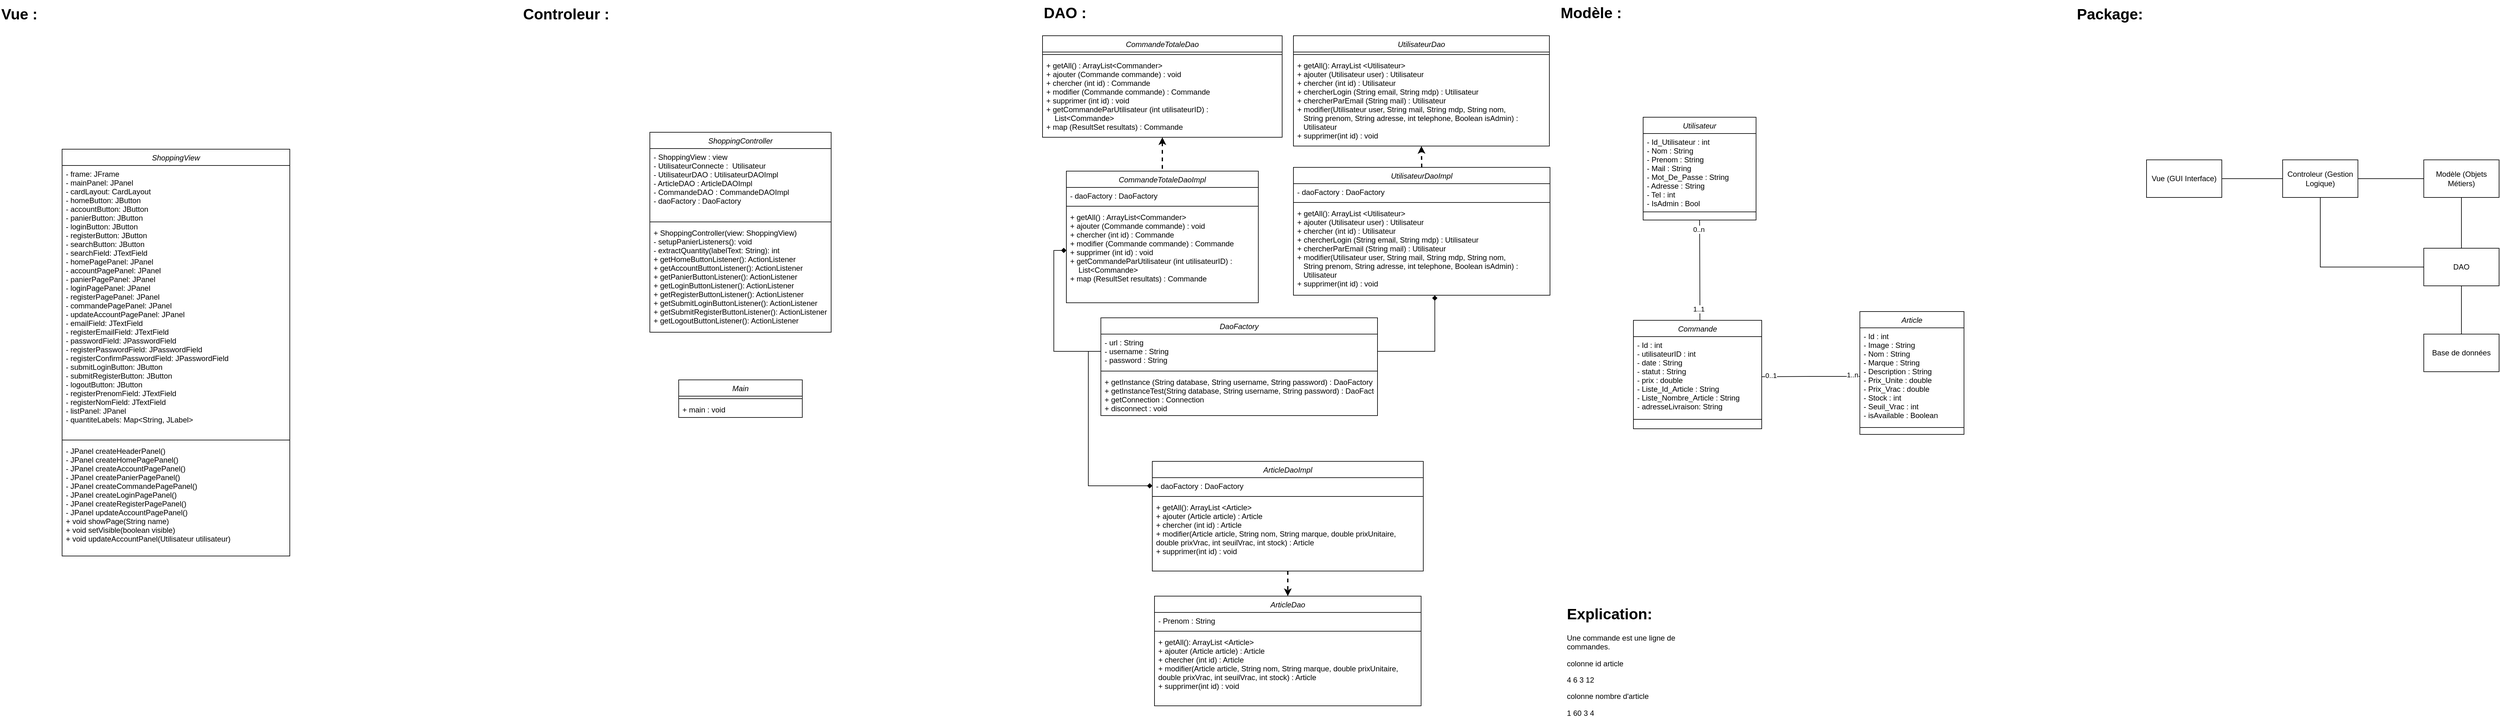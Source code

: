 <mxfile version="26.2.13">
  <diagram id="C5RBs43oDa-KdzZeNtuy" name="Page-1">
    <mxGraphModel dx="1250" dy="589" grid="0" gridSize="15" guides="1" tooltips="1" connect="1" arrows="1" fold="1" page="1" pageScale="1" pageWidth="827" pageHeight="1169" background="none" math="0" shadow="0">
      <root>
        <mxCell id="WIyWlLk6GJQsqaUBKTNV-0" />
        <mxCell id="WIyWlLk6GJQsqaUBKTNV-1" parent="WIyWlLk6GJQsqaUBKTNV-0" />
        <mxCell id="eA_Phum9mv0MIodBfqR5-6" style="edgeStyle=orthogonalEdgeStyle;rounded=0;orthogonalLoop=1;jettySize=auto;html=1;exitX=0.5;exitY=1;exitDx=0;exitDy=0;entryX=0.5;entryY=0;entryDx=0;entryDy=0;strokeWidth=2;dashed=1;" parent="WIyWlLk6GJQsqaUBKTNV-1" source="zkfFHV4jXpPFQw0GAbJ--0" target="_gGad9FiiaPd4enUCd2u-27" edge="1">
          <mxGeometry relative="1" as="geometry" />
        </mxCell>
        <mxCell id="zkfFHV4jXpPFQw0GAbJ--0" value="ArticleDaoImpl" style="swimlane;fontStyle=2;align=center;verticalAlign=top;childLayout=stackLayout;horizontal=1;startSize=26;horizontalStack=0;resizeParent=1;resizeLast=0;collapsible=1;marginBottom=0;rounded=0;shadow=0;strokeWidth=1;" parent="WIyWlLk6GJQsqaUBKTNV-1" vertex="1">
          <mxGeometry x="1010" y="736" width="432" height="175" as="geometry">
            <mxRectangle x="230" y="140" width="160" height="26" as="alternateBounds" />
          </mxGeometry>
        </mxCell>
        <mxCell id="zkfFHV4jXpPFQw0GAbJ--1" value="- daoFactory : DaoFactory" style="text;align=left;verticalAlign=top;spacingLeft=4;spacingRight=4;overflow=hidden;rotatable=0;points=[[0,0.5],[1,0.5]];portConstraint=eastwest;" parent="zkfFHV4jXpPFQw0GAbJ--0" vertex="1">
          <mxGeometry y="26" width="432" height="26" as="geometry" />
        </mxCell>
        <mxCell id="zkfFHV4jXpPFQw0GAbJ--4" value="" style="line;html=1;strokeWidth=1;align=left;verticalAlign=middle;spacingTop=-1;spacingLeft=3;spacingRight=3;rotatable=0;labelPosition=right;points=[];portConstraint=eastwest;" parent="zkfFHV4jXpPFQw0GAbJ--0" vertex="1">
          <mxGeometry y="52" width="432" height="8" as="geometry" />
        </mxCell>
        <mxCell id="zkfFHV4jXpPFQw0GAbJ--5" value="+ getAll(): ArrayList &lt;Article&gt; &#xa;+ ajouter (Article article) : Article&#xa;+ chercher (int id) : Article&#xa;+ modifier(Article article, String nom, String marque, double prixUnitaire, &#xa;double prixVrac, int seuilVrac, int stock) : Article&#xa;+ supprimer(int id) : void" style="text;align=left;verticalAlign=top;spacingLeft=4;spacingRight=4;overflow=hidden;rotatable=0;points=[[0,0.5],[1,0.5]];portConstraint=eastwest;" parent="zkfFHV4jXpPFQw0GAbJ--0" vertex="1">
          <mxGeometry y="60" width="432" height="115" as="geometry" />
        </mxCell>
        <mxCell id="VbPlPjavXo8CKthwoIQm-4" value="CommandeTotaleDaoImpl" style="swimlane;fontStyle=2;align=center;verticalAlign=top;childLayout=stackLayout;horizontal=1;startSize=26;horizontalStack=0;resizeParent=1;resizeLast=0;collapsible=1;marginBottom=0;rounded=0;shadow=0;strokeWidth=1;" parent="WIyWlLk6GJQsqaUBKTNV-1" vertex="1">
          <mxGeometry x="873" y="273" width="306" height="210" as="geometry">
            <mxRectangle x="230" y="140" width="160" height="26" as="alternateBounds" />
          </mxGeometry>
        </mxCell>
        <mxCell id="VbPlPjavXo8CKthwoIQm-5" value="- daoFactory : DaoFactory" style="text;align=left;verticalAlign=top;spacingLeft=4;spacingRight=4;overflow=hidden;rotatable=0;points=[[0,0.5],[1,0.5]];portConstraint=eastwest;" parent="VbPlPjavXo8CKthwoIQm-4" vertex="1">
          <mxGeometry y="26" width="306" height="26" as="geometry" />
        </mxCell>
        <mxCell id="VbPlPjavXo8CKthwoIQm-10" value="" style="line;html=1;strokeWidth=1;align=left;verticalAlign=middle;spacingTop=-1;spacingLeft=3;spacingRight=3;rotatable=0;labelPosition=right;points=[];portConstraint=eastwest;" parent="VbPlPjavXo8CKthwoIQm-4" vertex="1">
          <mxGeometry y="52" width="306" height="8" as="geometry" />
        </mxCell>
        <mxCell id="VbPlPjavXo8CKthwoIQm-11" value="+ getAll() : ArrayList&lt;Commander&gt;&#xa;+ ajouter (Commande commande) : void&#xa;+ chercher (int id) : Commande&#xa;+ modifier (Commande commande) : Commande&#xa;+ supprimer (int id) : void&#xa;+ getCommandeParUtilisateur (int utilisateurID) : &#xa;    List&lt;Commande&gt;&#xa;+ map (ResultSet resultats) : Commande" style="text;align=left;verticalAlign=top;spacingLeft=4;spacingRight=4;overflow=hidden;rotatable=0;points=[[0,0.5],[1,0.5]];portConstraint=eastwest;" parent="VbPlPjavXo8CKthwoIQm-4" vertex="1">
          <mxGeometry y="60" width="306" height="133" as="geometry" />
        </mxCell>
        <mxCell id="aJVNdu5gyN5oH490tWRa-0" value="DaoFactory" style="swimlane;fontStyle=2;align=center;verticalAlign=top;childLayout=stackLayout;horizontal=1;startSize=26;horizontalStack=0;resizeParent=1;resizeLast=0;collapsible=1;marginBottom=0;rounded=0;shadow=0;strokeWidth=1;" parent="WIyWlLk6GJQsqaUBKTNV-1" vertex="1">
          <mxGeometry x="928" y="507" width="441" height="156" as="geometry">
            <mxRectangle x="230" y="140" width="160" height="26" as="alternateBounds" />
          </mxGeometry>
        </mxCell>
        <mxCell id="aJVNdu5gyN5oH490tWRa-1" value="- url : String&#xa;- username : String&#xa;- password : String" style="text;align=left;verticalAlign=top;spacingLeft=4;spacingRight=4;overflow=hidden;rotatable=0;points=[[0,0.5],[1,0.5]];portConstraint=eastwest;" parent="aJVNdu5gyN5oH490tWRa-0" vertex="1">
          <mxGeometry y="26" width="441" height="55" as="geometry" />
        </mxCell>
        <mxCell id="aJVNdu5gyN5oH490tWRa-6" value="" style="line;html=1;strokeWidth=1;align=left;verticalAlign=middle;spacingTop=-1;spacingLeft=3;spacingRight=3;rotatable=0;labelPosition=right;points=[];portConstraint=eastwest;" parent="aJVNdu5gyN5oH490tWRa-0" vertex="1">
          <mxGeometry y="81" width="441" height="8" as="geometry" />
        </mxCell>
        <mxCell id="aJVNdu5gyN5oH490tWRa-7" value="+ getInstance (String database, String username, String password) : DaoFactory&#xa;+ getInstanceTest(String database, String username, String password) : DaoFactory&#xa;+ getConnection : Connection&#xa;+ disconnect : void" style="text;align=left;verticalAlign=top;spacingLeft=4;spacingRight=4;overflow=hidden;rotatable=0;points=[[0,0.5],[1,0.5]];portConstraint=eastwest;" parent="aJVNdu5gyN5oH490tWRa-0" vertex="1">
          <mxGeometry y="89" width="441" height="67" as="geometry" />
        </mxCell>
        <mxCell id="eA_Phum9mv0MIodBfqR5-3" style="edgeStyle=orthogonalEdgeStyle;rounded=0;orthogonalLoop=1;jettySize=auto;html=1;exitX=0.5;exitY=0;exitDx=0;exitDy=0;entryX=0.5;entryY=1;entryDx=0;entryDy=0;dashed=1;strokeWidth=2;" parent="WIyWlLk6GJQsqaUBKTNV-1" source="_gGad9FiiaPd4enUCd2u-1" target="_gGad9FiiaPd4enUCd2u-13" edge="1">
          <mxGeometry relative="1" as="geometry" />
        </mxCell>
        <mxCell id="_gGad9FiiaPd4enUCd2u-1" value="UtilisateurDaoImpl" style="swimlane;fontStyle=2;align=center;verticalAlign=top;childLayout=stackLayout;horizontal=1;startSize=26;horizontalStack=0;resizeParent=1;resizeLast=0;collapsible=1;marginBottom=0;rounded=0;shadow=0;strokeWidth=1;" parent="WIyWlLk6GJQsqaUBKTNV-1" vertex="1">
          <mxGeometry x="1235" y="267" width="409" height="204" as="geometry">
            <mxRectangle x="230" y="140" width="160" height="26" as="alternateBounds" />
          </mxGeometry>
        </mxCell>
        <mxCell id="_gGad9FiiaPd4enUCd2u-2" value="- daoFactory : DaoFactory" style="text;align=left;verticalAlign=top;spacingLeft=4;spacingRight=4;overflow=hidden;rotatable=0;points=[[0,0.5],[1,0.5]];portConstraint=eastwest;" parent="_gGad9FiiaPd4enUCd2u-1" vertex="1">
          <mxGeometry y="26" width="409" height="26" as="geometry" />
        </mxCell>
        <mxCell id="_gGad9FiiaPd4enUCd2u-3" value="" style="line;html=1;strokeWidth=1;align=left;verticalAlign=middle;spacingTop=-1;spacingLeft=3;spacingRight=3;rotatable=0;labelPosition=right;points=[];portConstraint=eastwest;" parent="_gGad9FiiaPd4enUCd2u-1" vertex="1">
          <mxGeometry y="52" width="409" height="8" as="geometry" />
        </mxCell>
        <mxCell id="_gGad9FiiaPd4enUCd2u-4" value="+ getAll(): ArrayList &lt;Utilisateur&gt; &#xa;+ ajouter (Utilisateur user) : Utilisateur&#xa;+ chercher (int id) : Utilisateur&#xa;+ chercherLogin (String email, String mdp) : Utilisateur&#xa;+ chercherParEmail (String mail) : Utilisateur&#xa;+ modifier(Utilisateur user, String mail, String mdp, String nom, &#xa;   String prenom, String adresse, int telephone, Boolean isAdmin) : &#xa;   Utilisateur&#xa;+ supprimer(int id) : void" style="text;align=left;verticalAlign=top;spacingLeft=4;spacingRight=4;overflow=hidden;rotatable=0;points=[[0,0.5],[1,0.5]];portConstraint=eastwest;" parent="_gGad9FiiaPd4enUCd2u-1" vertex="1">
          <mxGeometry y="60" width="409" height="144" as="geometry" />
        </mxCell>
        <mxCell id="_gGad9FiiaPd4enUCd2u-13" value="UtilisateurDao" style="swimlane;fontStyle=2;align=center;verticalAlign=top;childLayout=stackLayout;horizontal=1;startSize=26;horizontalStack=0;resizeParent=1;resizeLast=0;collapsible=1;marginBottom=0;rounded=0;shadow=0;strokeWidth=1;" parent="WIyWlLk6GJQsqaUBKTNV-1" vertex="1">
          <mxGeometry x="1235" y="57" width="408" height="176" as="geometry">
            <mxRectangle x="230" y="140" width="160" height="26" as="alternateBounds" />
          </mxGeometry>
        </mxCell>
        <mxCell id="_gGad9FiiaPd4enUCd2u-15" value="" style="line;html=1;strokeWidth=1;align=left;verticalAlign=middle;spacingTop=-1;spacingLeft=3;spacingRight=3;rotatable=0;labelPosition=right;points=[];portConstraint=eastwest;" parent="_gGad9FiiaPd4enUCd2u-13" vertex="1">
          <mxGeometry y="26" width="408" height="8" as="geometry" />
        </mxCell>
        <mxCell id="_gGad9FiiaPd4enUCd2u-16" value="+ getAll(): ArrayList &lt;Utilisateur&gt; &#xa;+ ajouter (Utilisateur user) : Utilisateur&#xa;+ chercher (int id) : Utilisateur&#xa;+ chercherLogin (String email, String mdp) : Utilisateur&#xa;+ chercherParEmail (String mail) : Utilisateur&#xa;+ modifier(Utilisateur user, String mail, String mdp, String nom, &#xa;   String prenom, String adresse, int telephone, Boolean isAdmin) : &#xa;   Utilisateur&#xa;+ supprimer(int id) : void" style="text;align=left;verticalAlign=top;spacingLeft=4;spacingRight=4;overflow=hidden;rotatable=0;points=[[0,0.5],[1,0.5]];portConstraint=eastwest;" parent="_gGad9FiiaPd4enUCd2u-13" vertex="1">
          <mxGeometry y="34" width="408" height="142" as="geometry" />
        </mxCell>
        <mxCell id="_gGad9FiiaPd4enUCd2u-23" value="CommandeTotaleDao" style="swimlane;fontStyle=2;align=center;verticalAlign=top;childLayout=stackLayout;horizontal=1;startSize=26;horizontalStack=0;resizeParent=1;resizeLast=0;collapsible=1;marginBottom=0;rounded=0;shadow=0;strokeWidth=1;" parent="WIyWlLk6GJQsqaUBKTNV-1" vertex="1">
          <mxGeometry x="835" y="57" width="382" height="162" as="geometry">
            <mxRectangle x="230" y="140" width="160" height="26" as="alternateBounds" />
          </mxGeometry>
        </mxCell>
        <mxCell id="_gGad9FiiaPd4enUCd2u-25" value="" style="line;html=1;strokeWidth=1;align=left;verticalAlign=middle;spacingTop=-1;spacingLeft=3;spacingRight=3;rotatable=0;labelPosition=right;points=[];portConstraint=eastwest;" parent="_gGad9FiiaPd4enUCd2u-23" vertex="1">
          <mxGeometry y="26" width="382" height="8" as="geometry" />
        </mxCell>
        <mxCell id="_gGad9FiiaPd4enUCd2u-26" value="+ getAll() : ArrayList&lt;Commander&gt;&#xa;+ ajouter (Commande commande) : void&#xa;+ chercher (int id) : Commande&#xa;+ modifier (Commande commande) : Commande&#xa;+ supprimer (int id) : void&#xa;+ getCommandeParUtilisateur (int utilisateurID) : &#xa;    List&lt;Commande&gt;&#xa;+ map (ResultSet resultats) : Commande" style="text;align=left;verticalAlign=top;spacingLeft=4;spacingRight=4;overflow=hidden;rotatable=0;points=[[0,0.5],[1,0.5]];portConstraint=eastwest;" parent="_gGad9FiiaPd4enUCd2u-23" vertex="1">
          <mxGeometry y="34" width="382" height="128" as="geometry" />
        </mxCell>
        <mxCell id="_gGad9FiiaPd4enUCd2u-27" value="ArticleDao" style="swimlane;fontStyle=2;align=center;verticalAlign=top;childLayout=stackLayout;horizontal=1;startSize=26;horizontalStack=0;resizeParent=1;resizeLast=0;collapsible=1;marginBottom=0;rounded=0;shadow=0;strokeWidth=1;" parent="WIyWlLk6GJQsqaUBKTNV-1" vertex="1">
          <mxGeometry x="1013.5" y="951" width="425" height="175" as="geometry">
            <mxRectangle x="230" y="140" width="160" height="26" as="alternateBounds" />
          </mxGeometry>
        </mxCell>
        <mxCell id="_gGad9FiiaPd4enUCd2u-28" value="- Prenom : String" style="text;align=left;verticalAlign=top;spacingLeft=4;spacingRight=4;overflow=hidden;rotatable=0;points=[[0,0.5],[1,0.5]];portConstraint=eastwest;" parent="_gGad9FiiaPd4enUCd2u-27" vertex="1">
          <mxGeometry y="26" width="425" height="26" as="geometry" />
        </mxCell>
        <mxCell id="_gGad9FiiaPd4enUCd2u-29" value="" style="line;html=1;strokeWidth=1;align=left;verticalAlign=middle;spacingTop=-1;spacingLeft=3;spacingRight=3;rotatable=0;labelPosition=right;points=[];portConstraint=eastwest;" parent="_gGad9FiiaPd4enUCd2u-27" vertex="1">
          <mxGeometry y="52" width="425" height="8" as="geometry" />
        </mxCell>
        <mxCell id="_gGad9FiiaPd4enUCd2u-31" value="+ getAll(): ArrayList &lt;Article&gt; &#xa;+ ajouter (Article article) : Article&#xa;+ chercher (int id) : Article&#xa;+ modifier(Article article, String nom, String marque, double prixUnitaire, &#xa;double prixVrac, int seuilVrac, int stock) : Article&#xa;+ supprimer(int id) : void" style="text;align=left;verticalAlign=top;spacingLeft=4;spacingRight=4;overflow=hidden;rotatable=0;points=[[0,0.5],[1,0.5]];portConstraint=eastwest;" parent="_gGad9FiiaPd4enUCd2u-27" vertex="1">
          <mxGeometry y="60" width="425" height="115" as="geometry" />
        </mxCell>
        <mxCell id="_gGad9FiiaPd4enUCd2u-33" style="edgeStyle=orthogonalEdgeStyle;rounded=0;orthogonalLoop=1;jettySize=auto;html=1;exitX=0.5;exitY=1;exitDx=0;exitDy=0;entryX=0.5;entryY=0;entryDx=0;entryDy=0;fillColor=#d5e8d4;strokeColor=#000000;strokeWidth=2;dashed=1;startArrow=classic;startFill=1;endArrow=none;" parent="WIyWlLk6GJQsqaUBKTNV-1" source="_gGad9FiiaPd4enUCd2u-23" target="VbPlPjavXo8CKthwoIQm-4" edge="1">
          <mxGeometry relative="1" as="geometry" />
        </mxCell>
        <mxCell id="_gGad9FiiaPd4enUCd2u-34" value="Main" style="swimlane;fontStyle=2;align=center;verticalAlign=top;childLayout=stackLayout;horizontal=1;startSize=26;horizontalStack=0;resizeParent=1;resizeLast=0;collapsible=1;marginBottom=0;rounded=0;shadow=0;strokeWidth=1;" parent="WIyWlLk6GJQsqaUBKTNV-1" vertex="1">
          <mxGeometry x="255" y="606" width="197" height="60" as="geometry">
            <mxRectangle x="230" y="140" width="160" height="26" as="alternateBounds" />
          </mxGeometry>
        </mxCell>
        <mxCell id="_gGad9FiiaPd4enUCd2u-36" value="" style="line;html=1;strokeWidth=1;align=left;verticalAlign=middle;spacingTop=-1;spacingLeft=3;spacingRight=3;rotatable=0;labelPosition=right;points=[];portConstraint=eastwest;" parent="_gGad9FiiaPd4enUCd2u-34" vertex="1">
          <mxGeometry y="26" width="197" height="8" as="geometry" />
        </mxCell>
        <mxCell id="_gGad9FiiaPd4enUCd2u-37" value="+ main : void " style="text;align=left;verticalAlign=top;spacingLeft=4;spacingRight=4;overflow=hidden;rotatable=0;points=[[0,0.5],[1,0.5]];portConstraint=eastwest;" parent="_gGad9FiiaPd4enUCd2u-34" vertex="1">
          <mxGeometry y="34" width="197" height="26" as="geometry" />
        </mxCell>
        <mxCell id="_gGad9FiiaPd4enUCd2u-38" value="Commande" style="swimlane;fontStyle=2;align=center;verticalAlign=top;childLayout=stackLayout;horizontal=1;startSize=26;horizontalStack=0;resizeParent=1;resizeLast=0;collapsible=1;marginBottom=0;rounded=0;shadow=0;strokeWidth=1;" parent="WIyWlLk6GJQsqaUBKTNV-1" vertex="1">
          <mxGeometry x="1777" y="511" width="204.5" height="173" as="geometry">
            <mxRectangle x="230" y="140" width="160" height="26" as="alternateBounds" />
          </mxGeometry>
        </mxCell>
        <mxCell id="_gGad9FiiaPd4enUCd2u-39" value="- Id : int&#xa;- utilisateurID : int&#xa;- date : String&#xa;- statut : String&#xa;- prix : double&#xa;- Liste_Id_Article : String&#xa;- Liste_Nombre_Article : String&#xa;- adresseLivraison: String" style="text;align=left;verticalAlign=top;spacingLeft=4;spacingRight=4;overflow=hidden;rotatable=0;points=[[0,0.5],[1,0.5]];portConstraint=eastwest;" parent="_gGad9FiiaPd4enUCd2u-38" vertex="1">
          <mxGeometry y="26" width="204.5" height="128" as="geometry" />
        </mxCell>
        <mxCell id="_gGad9FiiaPd4enUCd2u-40" value="" style="line;html=1;strokeWidth=1;align=left;verticalAlign=middle;spacingTop=-1;spacingLeft=3;spacingRight=3;rotatable=0;labelPosition=right;points=[];portConstraint=eastwest;" parent="_gGad9FiiaPd4enUCd2u-38" vertex="1">
          <mxGeometry y="154" width="204.5" height="8" as="geometry" />
        </mxCell>
        <mxCell id="_gGad9FiiaPd4enUCd2u-60" value="ShoppingView" style="swimlane;fontStyle=2;align=center;verticalAlign=top;childLayout=stackLayout;horizontal=1;startSize=26;horizontalStack=0;resizeParent=1;resizeLast=0;collapsible=1;marginBottom=0;rounded=0;shadow=0;strokeWidth=1;" parent="WIyWlLk6GJQsqaUBKTNV-1" vertex="1">
          <mxGeometry x="-728" y="238" width="363" height="649" as="geometry">
            <mxRectangle x="230" y="140" width="160" height="26" as="alternateBounds" />
          </mxGeometry>
        </mxCell>
        <mxCell id="_gGad9FiiaPd4enUCd2u-61" value="- frame: JFrame&#xa;- mainPanel: JPanel&#xa;- cardLayout: CardLayout&#xa;- homeButton: JButton&#xa;- accountButton: JButton&#xa;- panierButton: JButton&#xa;- loginButton: JButton&#xa;- registerButton: JButton&#xa;- searchButton: JButton&#xa;- searchField: JTextField&#xa;- homePagePanel: JPanel&#xa;- accountPagePanel: JPanel&#xa;- panierPagePanel: JPanel&#xa;- loginPagePanel: JPanel&#xa;- registerPagePanel: JPanel&#xa;- commandePagePanel: JPanel&#xa;- updateAccountPagePanel: JPanel&#xa;- emailField: JTextField&#xa;- registerEmailField: JTextField&#xa;- passwordField: JPasswordField&#xa;- registerPasswordField: JPasswordField&#xa;- registerConfirmPasswordField: JPasswordField&#xa;- submitLoginButton: JButton&#xa;- submitRegisterButton: JButton&#xa;- logoutButton: JButton&#xa;- registerPrenomField: JTextField&#xa;- registerNomField: JTextField&#xa;- listPanel: JPanel&#xa;- quantiteLabels: Map&lt;String, JLabel&gt;" style="text;align=left;verticalAlign=top;spacingLeft=4;spacingRight=4;overflow=hidden;rotatable=0;points=[[0,0.5],[1,0.5]];portConstraint=eastwest;" parent="_gGad9FiiaPd4enUCd2u-60" vertex="1">
          <mxGeometry y="26" width="363" height="434" as="geometry" />
        </mxCell>
        <mxCell id="_gGad9FiiaPd4enUCd2u-62" value="" style="line;html=1;strokeWidth=1;align=left;verticalAlign=middle;spacingTop=-1;spacingLeft=3;spacingRight=3;rotatable=0;labelPosition=right;points=[];portConstraint=eastwest;" parent="_gGad9FiiaPd4enUCd2u-60" vertex="1">
          <mxGeometry y="460" width="363" height="8" as="geometry" />
        </mxCell>
        <mxCell id="_gGad9FiiaPd4enUCd2u-63" value="- JPanel createHeaderPanel()&#xa;- JPanel createHomePagePanel()&#xa;- JPanel createAccountPagePanel()&#xa;- JPanel createPanierPagePanel()&#xa;- JPanel createCommandePagePanel()&#xa;- JPanel createLoginPagePanel()&#xa;- JPanel createRegisterPagePanel()&#xa;- JPanel updateAccountPagePanel()&#xa;+ void showPage(String name)&#xa;+ void setVisible(boolean visible)&#xa;+ void updateAccountPanel(Utilisateur utilisateur)" style="text;align=left;verticalAlign=top;spacingLeft=4;spacingRight=4;overflow=hidden;rotatable=0;points=[[0,0.5],[1,0.5]];portConstraint=eastwest;" parent="_gGad9FiiaPd4enUCd2u-60" vertex="1">
          <mxGeometry y="468" width="363" height="181" as="geometry" />
        </mxCell>
        <mxCell id="Xi0lh-YOYM07BusuPmuq-0" value="Utilisateur" style="swimlane;fontStyle=2;align=center;verticalAlign=top;childLayout=stackLayout;horizontal=1;startSize=26;horizontalStack=0;resizeParent=1;resizeLast=0;collapsible=1;marginBottom=0;rounded=0;shadow=0;strokeWidth=1;" parent="WIyWlLk6GJQsqaUBKTNV-1" vertex="1">
          <mxGeometry x="1792.5" y="187" width="180" height="164" as="geometry">
            <mxRectangle x="230" y="140" width="160" height="26" as="alternateBounds" />
          </mxGeometry>
        </mxCell>
        <mxCell id="Xi0lh-YOYM07BusuPmuq-2" value="- Id_Utilisateur : int&#xa;- Nom : String&#xa;- Prenom : String&#xa;- Mail : String&#xa;- Mot_De_Passe : String&#xa;- Adresse : String&#xa;- Tel : int&#xa;- IsAdmin : Bool" style="text;align=left;verticalAlign=top;spacingLeft=4;spacingRight=4;overflow=hidden;rotatable=0;points=[[0,0.5],[1,0.5]];portConstraint=eastwest;" parent="Xi0lh-YOYM07BusuPmuq-0" vertex="1">
          <mxGeometry y="26" width="180" height="121" as="geometry" />
        </mxCell>
        <mxCell id="Xi0lh-YOYM07BusuPmuq-3" value="" style="line;html=1;strokeWidth=1;align=left;verticalAlign=middle;spacingTop=-1;spacingLeft=3;spacingRight=3;rotatable=0;labelPosition=right;points=[];portConstraint=eastwest;" parent="Xi0lh-YOYM07BusuPmuq-0" vertex="1">
          <mxGeometry y="147" width="180" height="8" as="geometry" />
        </mxCell>
        <mxCell id="-95w8V4aREKTsoUJYgf--1" value="&lt;h1 style=&quot;margin-top: 0px;&quot;&gt;Explication:&lt;/h1&gt;&lt;p&gt;Une commande est une ligne de commandes.&lt;/p&gt;&lt;p&gt;colonne id article&lt;/p&gt;&lt;p&gt;4 6 3 12&lt;/p&gt;&lt;p&gt;colonne nombre d&#39;article&lt;/p&gt;&lt;p&gt;1 60 3 4&lt;/p&gt;&lt;p&gt;&lt;br&gt;&lt;/p&gt;" style="text;html=1;whiteSpace=wrap;overflow=hidden;rounded=0;" parent="WIyWlLk6GJQsqaUBKTNV-1" vertex="1">
          <mxGeometry x="1669" y="959" width="180" height="192" as="geometry" />
        </mxCell>
        <mxCell id="_1_QW9djNX36zO0-zw1q-4" value="Vue (GUI Interface)" style="rounded=0;whiteSpace=wrap;html=1;" parent="WIyWlLk6GJQsqaUBKTNV-1" vertex="1">
          <mxGeometry x="2595" y="255" width="120" height="60" as="geometry" />
        </mxCell>
        <mxCell id="9g0h2vD79UEqd0-1svhS-5" style="edgeStyle=orthogonalEdgeStyle;rounded=0;orthogonalLoop=1;jettySize=auto;html=1;exitX=0.5;exitY=1;exitDx=0;exitDy=0;entryX=0;entryY=0.5;entryDx=0;entryDy=0;endArrow=none;startFill=0;" parent="WIyWlLk6GJQsqaUBKTNV-1" source="_1_QW9djNX36zO0-zw1q-5" target="_1_QW9djNX36zO0-zw1q-7" edge="1">
          <mxGeometry relative="1" as="geometry" />
        </mxCell>
        <mxCell id="_1_QW9djNX36zO0-zw1q-5" value="Controleur (Gestion Logique)" style="rounded=0;whiteSpace=wrap;html=1;" parent="WIyWlLk6GJQsqaUBKTNV-1" vertex="1">
          <mxGeometry x="2812" y="255" width="120" height="60" as="geometry" />
        </mxCell>
        <mxCell id="_1_QW9djNX36zO0-zw1q-6" value="Modèle (Objets Métiers)" style="rounded=0;whiteSpace=wrap;html=1;" parent="WIyWlLk6GJQsqaUBKTNV-1" vertex="1">
          <mxGeometry x="3037" y="255" width="120" height="60" as="geometry" />
        </mxCell>
        <mxCell id="_1_QW9djNX36zO0-zw1q-7" value="DAO" style="rounded=0;whiteSpace=wrap;html=1;" parent="WIyWlLk6GJQsqaUBKTNV-1" vertex="1">
          <mxGeometry x="3037" y="396" width="120" height="60" as="geometry" />
        </mxCell>
        <mxCell id="_1_QW9djNX36zO0-zw1q-10" value="Base de données" style="rounded=0;whiteSpace=wrap;html=1;" parent="WIyWlLk6GJQsqaUBKTNV-1" vertex="1">
          <mxGeometry x="3037" y="533" width="120" height="60" as="geometry" />
        </mxCell>
        <mxCell id="_1_QW9djNX36zO0-zw1q-17" value="" style="endArrow=none;html=1;rounded=0;entryX=0;entryY=0.5;entryDx=0;entryDy=0;exitX=1;exitY=0.5;exitDx=0;exitDy=0;" parent="WIyWlLk6GJQsqaUBKTNV-1" source="_1_QW9djNX36zO0-zw1q-4" target="_1_QW9djNX36zO0-zw1q-5" edge="1">
          <mxGeometry width="50" height="50" relative="1" as="geometry">
            <mxPoint x="2612" y="353" as="sourcePoint" />
            <mxPoint x="2662" y="303" as="targetPoint" />
          </mxGeometry>
        </mxCell>
        <mxCell id="_1_QW9djNX36zO0-zw1q-18" value="" style="endArrow=none;html=1;rounded=0;entryX=0;entryY=0.5;entryDx=0;entryDy=0;exitX=1;exitY=0.5;exitDx=0;exitDy=0;" parent="WIyWlLk6GJQsqaUBKTNV-1" source="_1_QW9djNX36zO0-zw1q-5" target="_1_QW9djNX36zO0-zw1q-6" edge="1">
          <mxGeometry width="50" height="50" relative="1" as="geometry">
            <mxPoint x="2730" y="300" as="sourcePoint" />
            <mxPoint x="2827" y="300" as="targetPoint" />
          </mxGeometry>
        </mxCell>
        <mxCell id="_1_QW9djNX36zO0-zw1q-19" value="" style="endArrow=none;html=1;rounded=0;entryX=0.5;entryY=0;entryDx=0;entryDy=0;exitX=0.5;exitY=1;exitDx=0;exitDy=0;" parent="WIyWlLk6GJQsqaUBKTNV-1" source="_1_QW9djNX36zO0-zw1q-6" target="_1_QW9djNX36zO0-zw1q-7" edge="1">
          <mxGeometry width="50" height="50" relative="1" as="geometry">
            <mxPoint x="2745" y="315" as="sourcePoint" />
            <mxPoint x="2842" y="315" as="targetPoint" />
          </mxGeometry>
        </mxCell>
        <mxCell id="_1_QW9djNX36zO0-zw1q-20" value="" style="endArrow=none;html=1;rounded=0;entryX=0.5;entryY=0;entryDx=0;entryDy=0;exitX=0.5;exitY=1;exitDx=0;exitDy=0;" parent="WIyWlLk6GJQsqaUBKTNV-1" source="_1_QW9djNX36zO0-zw1q-7" target="_1_QW9djNX36zO0-zw1q-10" edge="1">
          <mxGeometry width="50" height="50" relative="1" as="geometry">
            <mxPoint x="2760" y="330" as="sourcePoint" />
            <mxPoint x="2857" y="330" as="targetPoint" />
          </mxGeometry>
        </mxCell>
        <mxCell id="_1_QW9djNX36zO0-zw1q-25" value="&lt;h1 style=&quot;margin-top: 0px;&quot;&gt;Modèle :&amp;nbsp;&lt;/h1&gt;" style="text;html=1;whiteSpace=wrap;overflow=hidden;rounded=0;" parent="WIyWlLk6GJQsqaUBKTNV-1" vertex="1">
          <mxGeometry x="1659" width="117" height="36" as="geometry" />
        </mxCell>
        <mxCell id="yE-Zx0-bOLDt1qQUkvgM-1" value="&lt;h1 style=&quot;margin-top: 0px;&quot;&gt;Vue :&amp;nbsp;&lt;/h1&gt;" style="text;html=1;whiteSpace=wrap;overflow=hidden;rounded=0;" parent="WIyWlLk6GJQsqaUBKTNV-1" vertex="1">
          <mxGeometry x="-827" y="2" width="117" height="36" as="geometry" />
        </mxCell>
        <mxCell id="_1_QW9djNX36zO0-zw1q-29" value="Article" style="swimlane;fontStyle=2;align=center;verticalAlign=top;childLayout=stackLayout;horizontal=1;startSize=26;horizontalStack=0;resizeParent=1;resizeLast=0;collapsible=1;marginBottom=0;rounded=0;shadow=0;strokeWidth=1;" parent="WIyWlLk6GJQsqaUBKTNV-1" vertex="1">
          <mxGeometry x="2138" y="497" width="166" height="196" as="geometry">
            <mxRectangle x="230" y="140" width="160" height="26" as="alternateBounds" />
          </mxGeometry>
        </mxCell>
        <mxCell id="_1_QW9djNX36zO0-zw1q-30" value="- Id : int &#xa;- Image : String&#xa;- Nom : String&#xa;- Marque : String&#xa;- Description : String&#xa;- Prix_Unite : double&#xa;- Prix_Vrac : double&#xa;- Stock : int&#xa;- Seuil_Vrac : int&#xa;- isAvailable : Boolean" style="text;align=left;verticalAlign=top;spacingLeft=4;spacingRight=4;overflow=hidden;rotatable=0;points=[[0,0.5],[1,0.5]];portConstraint=eastwest;" parent="_1_QW9djNX36zO0-zw1q-29" vertex="1">
          <mxGeometry y="26" width="166" height="155" as="geometry" />
        </mxCell>
        <mxCell id="_1_QW9djNX36zO0-zw1q-31" value="" style="line;html=1;strokeWidth=1;align=left;verticalAlign=middle;spacingTop=-1;spacingLeft=3;spacingRight=3;rotatable=0;labelPosition=right;points=[];portConstraint=eastwest;" parent="_1_QW9djNX36zO0-zw1q-29" vertex="1">
          <mxGeometry y="181" width="166" height="8" as="geometry" />
        </mxCell>
        <mxCell id="_1_QW9djNX36zO0-zw1q-37" value="&lt;h1 style=&quot;margin-top: 0px;&quot;&gt;DAO :&amp;nbsp;&lt;/h1&gt;" style="text;html=1;whiteSpace=wrap;overflow=hidden;rounded=0;" parent="WIyWlLk6GJQsqaUBKTNV-1" vertex="1">
          <mxGeometry x="835" width="117" height="36" as="geometry" />
        </mxCell>
        <mxCell id="g2IgFI9hDbTn-DFjaW13-4" value="ShoppingController" style="swimlane;fontStyle=2;align=center;verticalAlign=top;childLayout=stackLayout;horizontal=1;startSize=26;horizontalStack=0;resizeParent=1;resizeLast=0;collapsible=1;marginBottom=0;rounded=0;shadow=0;strokeWidth=1;" parent="WIyWlLk6GJQsqaUBKTNV-1" vertex="1">
          <mxGeometry x="209" y="211" width="289" height="319" as="geometry">
            <mxRectangle x="230" y="140" width="160" height="26" as="alternateBounds" />
          </mxGeometry>
        </mxCell>
        <mxCell id="g2IgFI9hDbTn-DFjaW13-5" value="- ShoppingView : view&#xa;- UtilisateurConnecte :  Utilisateur&#xa;- UtilisateurDAO : UtilisateurDAOImpl&#xa;- ArticleDAO : ArticleDAOImpl&#xa;- CommandeDAO : CommandeDAOImpl&#xa;- daoFactory : DaoFactory" style="text;align=left;verticalAlign=top;spacingLeft=4;spacingRight=4;overflow=hidden;rotatable=0;points=[[0,0.5],[1,0.5]];portConstraint=eastwest;" parent="g2IgFI9hDbTn-DFjaW13-4" vertex="1">
          <mxGeometry y="26" width="289" height="113" as="geometry" />
        </mxCell>
        <mxCell id="g2IgFI9hDbTn-DFjaW13-6" value="" style="line;html=1;strokeWidth=1;align=left;verticalAlign=middle;spacingTop=-1;spacingLeft=3;spacingRight=3;rotatable=0;labelPosition=right;points=[];portConstraint=eastwest;" parent="g2IgFI9hDbTn-DFjaW13-4" vertex="1">
          <mxGeometry y="139" width="289" height="8" as="geometry" />
        </mxCell>
        <mxCell id="g2IgFI9hDbTn-DFjaW13-7" value="+ ShoppingController(view: ShoppingView)&#xa;- setupPanierListeners(): void&#xa;- extractQuantity(labelText: String): int&#xa;+ getHomeButtonListener(): ActionListener&#xa;+ getAccountButtonListener(): ActionListener&#xa;+ getPanierButtonListener(): ActionListener&#xa;+ getLoginButtonListener(): ActionListener&#xa;+ getRegisterButtonListener(): ActionListener&#xa;+ getSubmitLoginButtonListener(): ActionListener&#xa;+ getSubmitRegisterButtonListener(): ActionListener&#xa;+ getLogoutButtonListener(): ActionListener" style="text;align=left;verticalAlign=top;spacingLeft=4;spacingRight=4;overflow=hidden;rotatable=0;points=[[0,0.5],[1,0.5]];portConstraint=eastwest;" parent="g2IgFI9hDbTn-DFjaW13-4" vertex="1">
          <mxGeometry y="147" width="289" height="172" as="geometry" />
        </mxCell>
        <mxCell id="g2IgFI9hDbTn-DFjaW13-12" value="&lt;h1 style=&quot;margin-top: 0px;&quot;&gt;Controleur :&lt;/h1&gt;" style="text;html=1;whiteSpace=wrap;overflow=hidden;rounded=0;" parent="WIyWlLk6GJQsqaUBKTNV-1" vertex="1">
          <mxGeometry x="5" y="2" width="143" height="36" as="geometry" />
        </mxCell>
        <mxCell id="g2IgFI9hDbTn-DFjaW13-15" value="&lt;h1 style=&quot;margin-top: 0px;&quot;&gt;Package:&lt;/h1&gt;" style="text;html=1;whiteSpace=wrap;overflow=hidden;rounded=0;" parent="WIyWlLk6GJQsqaUBKTNV-1" vertex="1">
          <mxGeometry x="2482" y="2" width="117" height="36" as="geometry" />
        </mxCell>
        <mxCell id="eA_Phum9mv0MIodBfqR5-14" style="edgeStyle=orthogonalEdgeStyle;rounded=0;orthogonalLoop=1;jettySize=auto;html=1;exitX=0;exitY=0.5;exitDx=0;exitDy=0;entryX=1;entryY=0.5;entryDx=0;entryDy=0;endArrow=none;startFill=0;" parent="WIyWlLk6GJQsqaUBKTNV-1" source="_1_QW9djNX36zO0-zw1q-30" target="_gGad9FiiaPd4enUCd2u-39" edge="1">
          <mxGeometry relative="1" as="geometry" />
        </mxCell>
        <mxCell id="jE6nKTxoNMGa4cXU6rbG-2" value="1..n" style="edgeLabel;html=1;align=center;verticalAlign=middle;resizable=0;points=[];" parent="eA_Phum9mv0MIodBfqR5-14" vertex="1" connectable="0">
          <mxGeometry x="-0.845" y="-3" relative="1" as="geometry">
            <mxPoint as="offset" />
          </mxGeometry>
        </mxCell>
        <mxCell id="jE6nKTxoNMGa4cXU6rbG-3" value="0..1" style="edgeLabel;html=1;align=center;verticalAlign=middle;resizable=0;points=[];" parent="eA_Phum9mv0MIodBfqR5-14" vertex="1" connectable="0">
          <mxGeometry x="0.82" y="-2" relative="1" as="geometry">
            <mxPoint as="offset" />
          </mxGeometry>
        </mxCell>
        <mxCell id="jE6nKTxoNMGa4cXU6rbG-4" style="edgeStyle=orthogonalEdgeStyle;rounded=0;orthogonalLoop=1;jettySize=auto;html=1;exitX=0.5;exitY=0;exitDx=0;exitDy=0;entryX=0.5;entryY=1;entryDx=0;entryDy=0;endArrow=none;startFill=0;" parent="WIyWlLk6GJQsqaUBKTNV-1" source="_gGad9FiiaPd4enUCd2u-38" target="Xi0lh-YOYM07BusuPmuq-0" edge="1">
          <mxGeometry relative="1" as="geometry">
            <Array as="points">
              <mxPoint x="1883" y="511" />
              <mxPoint x="1883" y="487" />
            </Array>
            <mxPoint x="1882.5" y="438.813" as="targetPoint" />
          </mxGeometry>
        </mxCell>
        <mxCell id="jE6nKTxoNMGa4cXU6rbG-6" value="0..n" style="edgeLabel;html=1;align=center;verticalAlign=middle;resizable=0;points=[];" parent="jE6nKTxoNMGa4cXU6rbG-4" vertex="1" connectable="0">
          <mxGeometry x="0.823" y="2" relative="1" as="geometry">
            <mxPoint as="offset" />
          </mxGeometry>
        </mxCell>
        <mxCell id="jE6nKTxoNMGa4cXU6rbG-7" value="1..1" style="edgeLabel;html=1;align=center;verticalAlign=middle;resizable=0;points=[];" parent="jE6nKTxoNMGa4cXU6rbG-4" vertex="1" connectable="0">
          <mxGeometry x="-0.734" y="3" relative="1" as="geometry">
            <mxPoint x="1" as="offset" />
          </mxGeometry>
        </mxCell>
        <mxCell id="9g0h2vD79UEqd0-1svhS-1" style="edgeStyle=orthogonalEdgeStyle;rounded=0;orthogonalLoop=1;jettySize=auto;html=1;exitX=1;exitY=0.5;exitDx=0;exitDy=0;entryX=0.551;entryY=1.002;entryDx=0;entryDy=0;entryPerimeter=0;endArrow=diamond;endFill=1;" parent="WIyWlLk6GJQsqaUBKTNV-1" source="aJVNdu5gyN5oH490tWRa-1" target="_gGad9FiiaPd4enUCd2u-4" edge="1">
          <mxGeometry relative="1" as="geometry" />
        </mxCell>
        <mxCell id="9g0h2vD79UEqd0-1svhS-3" style="edgeStyle=orthogonalEdgeStyle;rounded=0;orthogonalLoop=1;jettySize=auto;html=1;exitX=0;exitY=0.5;exitDx=0;exitDy=0;entryX=0;entryY=0.5;entryDx=0;entryDy=0;endArrow=diamond;endFill=1;" parent="WIyWlLk6GJQsqaUBKTNV-1" source="aJVNdu5gyN5oH490tWRa-1" target="VbPlPjavXo8CKthwoIQm-11" edge="1">
          <mxGeometry relative="1" as="geometry" />
        </mxCell>
        <mxCell id="9g0h2vD79UEqd0-1svhS-4" style="edgeStyle=orthogonalEdgeStyle;rounded=0;orthogonalLoop=1;jettySize=auto;html=1;exitX=0;exitY=0.5;exitDx=0;exitDy=0;entryX=0;entryY=0.5;entryDx=0;entryDy=0;endArrow=diamond;endFill=1;" parent="WIyWlLk6GJQsqaUBKTNV-1" source="aJVNdu5gyN5oH490tWRa-1" target="zkfFHV4jXpPFQw0GAbJ--1" edge="1">
          <mxGeometry relative="1" as="geometry" />
        </mxCell>
      </root>
    </mxGraphModel>
  </diagram>
</mxfile>
